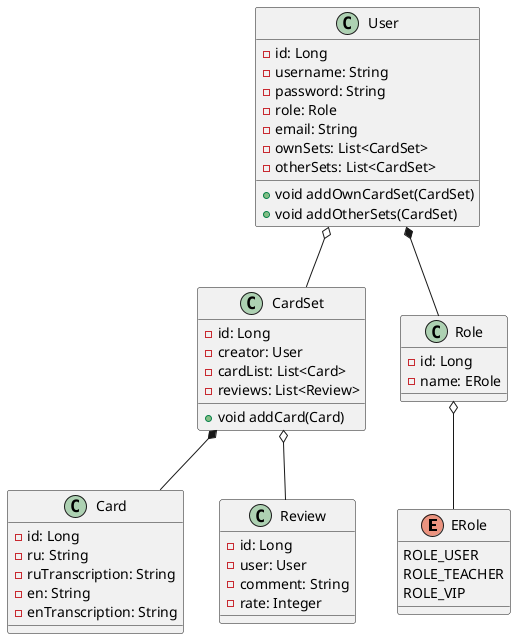 @startuml
'https://plantuml.com/class-diagram

enum ERole{
    ROLE_USER
    ROLE_TEACHER
    ROLE_VIP
}

class Card{
    -id: Long
    -ru: String
    -ruTranscription: String
    -en: String
    -enTranscription: String

}

class CardSet{
    -id: Long
    -creator: User
    -cardList: List<Card>
    -reviews: List<Review>
    +void addCard(Card)
}

class Review{
    -id: Long
    -user: User
    -comment: String
    -rate: Integer
}

class User{
    -id: Long
    -username: String
    -password: String
    -role: Role
    -email: String
    -ownSets: List<CardSet>
    -otherSets: List<CardSet>
    +void addOwnCardSet(CardSet)
    +void addOtherSets(CardSet)
}

class Role{
    -id: Long
    -name: ERole
}

Role o-- ERole
CardSet *-- Card
User *-- Role
User o-- CardSet
CardSet o-- Review







@enduml